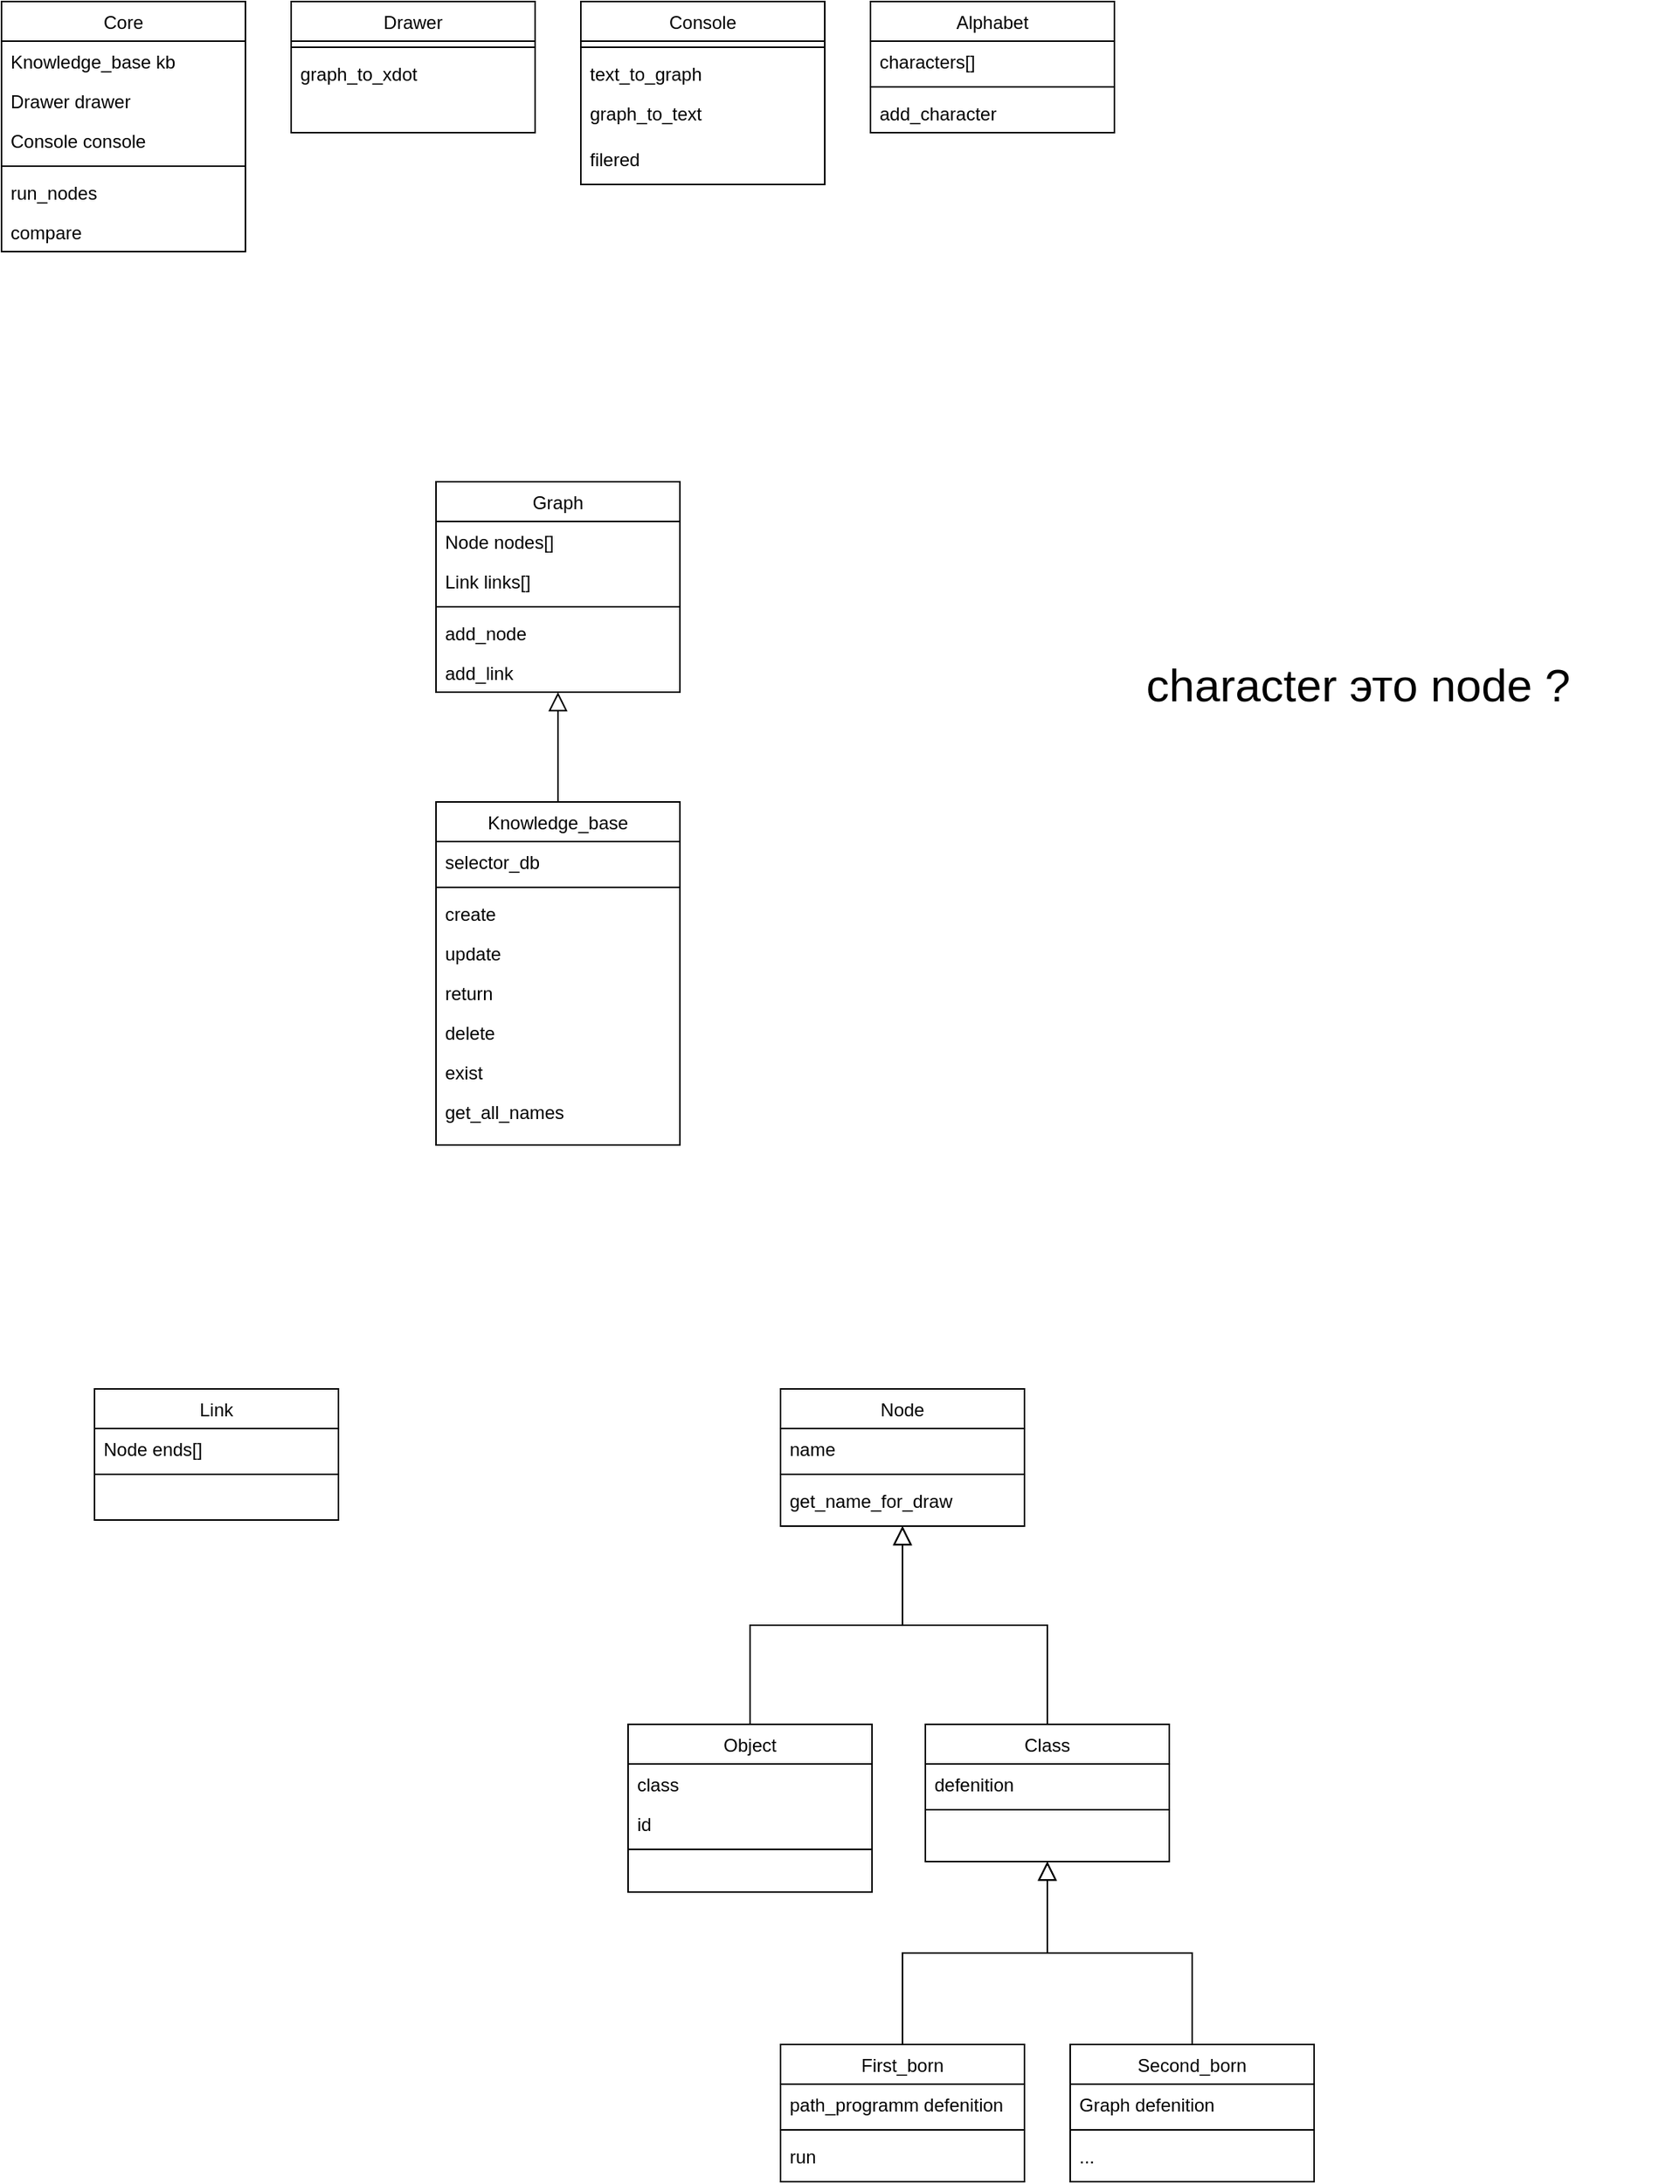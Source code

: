 <mxfile version="22.0.6" type="device">
  <diagram id="C5RBs43oDa-KdzZeNtuy" name="Page-1">
    <mxGraphModel dx="2270" dy="1300" grid="1" gridSize="10" guides="1" tooltips="1" connect="1" arrows="1" fold="1" page="1" pageScale="1" pageWidth="827" pageHeight="1169" math="0" shadow="0">
      <root>
        <mxCell id="WIyWlLk6GJQsqaUBKTNV-0" />
        <mxCell id="WIyWlLk6GJQsqaUBKTNV-1" parent="WIyWlLk6GJQsqaUBKTNV-0" />
        <mxCell id="zkfFHV4jXpPFQw0GAbJ--0" value="Node" style="swimlane;fontStyle=0;align=center;verticalAlign=top;childLayout=stackLayout;horizontal=1;startSize=26;horizontalStack=0;resizeParent=1;resizeLast=0;collapsible=1;marginBottom=0;rounded=0;shadow=0;strokeWidth=1;" parent="WIyWlLk6GJQsqaUBKTNV-1" vertex="1">
          <mxGeometry x="911" y="1330" width="160" height="90" as="geometry">
            <mxRectangle x="230" y="140" width="160" height="26" as="alternateBounds" />
          </mxGeometry>
        </mxCell>
        <mxCell id="zkfFHV4jXpPFQw0GAbJ--1" value="name" style="text;align=left;verticalAlign=top;spacingLeft=4;spacingRight=4;overflow=hidden;rotatable=0;points=[[0,0.5],[1,0.5]];portConstraint=eastwest;" parent="zkfFHV4jXpPFQw0GAbJ--0" vertex="1">
          <mxGeometry y="26" width="160" height="26" as="geometry" />
        </mxCell>
        <mxCell id="zkfFHV4jXpPFQw0GAbJ--4" value="" style="line;html=1;strokeWidth=1;align=left;verticalAlign=middle;spacingTop=-1;spacingLeft=3;spacingRight=3;rotatable=0;labelPosition=right;points=[];portConstraint=eastwest;" parent="zkfFHV4jXpPFQw0GAbJ--0" vertex="1">
          <mxGeometry y="52" width="160" height="8" as="geometry" />
        </mxCell>
        <mxCell id="zkfFHV4jXpPFQw0GAbJ--5" value="get_name_for_draw" style="text;align=left;verticalAlign=top;spacingLeft=4;spacingRight=4;overflow=hidden;rotatable=0;points=[[0,0.5],[1,0.5]];portConstraint=eastwest;" parent="zkfFHV4jXpPFQw0GAbJ--0" vertex="1">
          <mxGeometry y="60" width="160" height="26" as="geometry" />
        </mxCell>
        <mxCell id="zkfFHV4jXpPFQw0GAbJ--6" value="Object" style="swimlane;fontStyle=0;align=center;verticalAlign=top;childLayout=stackLayout;horizontal=1;startSize=26;horizontalStack=0;resizeParent=1;resizeLast=0;collapsible=1;marginBottom=0;rounded=0;shadow=0;strokeWidth=1;" parent="WIyWlLk6GJQsqaUBKTNV-1" vertex="1">
          <mxGeometry x="811" y="1550" width="160" height="110" as="geometry">
            <mxRectangle x="130" y="380" width="160" height="26" as="alternateBounds" />
          </mxGeometry>
        </mxCell>
        <mxCell id="zkfFHV4jXpPFQw0GAbJ--7" value="class" style="text;align=left;verticalAlign=top;spacingLeft=4;spacingRight=4;overflow=hidden;rotatable=0;points=[[0,0.5],[1,0.5]];portConstraint=eastwest;" parent="zkfFHV4jXpPFQw0GAbJ--6" vertex="1">
          <mxGeometry y="26" width="160" height="26" as="geometry" />
        </mxCell>
        <mxCell id="HpWQdqiVwUuw68csxTgn-6" value="id" style="text;align=left;verticalAlign=top;spacingLeft=4;spacingRight=4;overflow=hidden;rotatable=0;points=[[0,0.5],[1,0.5]];portConstraint=eastwest;" parent="zkfFHV4jXpPFQw0GAbJ--6" vertex="1">
          <mxGeometry y="52" width="160" height="26" as="geometry" />
        </mxCell>
        <mxCell id="zkfFHV4jXpPFQw0GAbJ--9" value="" style="line;html=1;strokeWidth=1;align=left;verticalAlign=middle;spacingTop=-1;spacingLeft=3;spacingRight=3;rotatable=0;labelPosition=right;points=[];portConstraint=eastwest;" parent="zkfFHV4jXpPFQw0GAbJ--6" vertex="1">
          <mxGeometry y="78" width="160" height="8" as="geometry" />
        </mxCell>
        <mxCell id="zkfFHV4jXpPFQw0GAbJ--13" value="Class" style="swimlane;fontStyle=0;align=center;verticalAlign=top;childLayout=stackLayout;horizontal=1;startSize=26;horizontalStack=0;resizeParent=1;resizeLast=0;collapsible=1;marginBottom=0;rounded=0;shadow=0;strokeWidth=1;" parent="WIyWlLk6GJQsqaUBKTNV-1" vertex="1">
          <mxGeometry x="1006" y="1550" width="160" height="90" as="geometry">
            <mxRectangle x="340" y="380" width="170" height="26" as="alternateBounds" />
          </mxGeometry>
        </mxCell>
        <mxCell id="HpWQdqiVwUuw68csxTgn-16" value="defenition" style="text;align=left;verticalAlign=top;spacingLeft=4;spacingRight=4;overflow=hidden;rotatable=0;points=[[0,0.5],[1,0.5]];portConstraint=eastwest;" parent="zkfFHV4jXpPFQw0GAbJ--13" vertex="1">
          <mxGeometry y="26" width="160" height="26" as="geometry" />
        </mxCell>
        <mxCell id="zkfFHV4jXpPFQw0GAbJ--15" value="" style="line;html=1;strokeWidth=1;align=left;verticalAlign=middle;spacingTop=-1;spacingLeft=3;spacingRight=3;rotatable=0;labelPosition=right;points=[];portConstraint=eastwest;" parent="zkfFHV4jXpPFQw0GAbJ--13" vertex="1">
          <mxGeometry y="52" width="160" height="8" as="geometry" />
        </mxCell>
        <mxCell id="HpWQdqiVwUuw68csxTgn-1" value="" style="endArrow=block;endSize=10;endFill=0;shadow=0;strokeWidth=1;rounded=0;edgeStyle=elbowEdgeStyle;elbow=vertical;entryX=0.5;entryY=1;entryDx=0;entryDy=0;exitX=0.5;exitY=0;exitDx=0;exitDy=0;" parent="WIyWlLk6GJQsqaUBKTNV-1" source="zkfFHV4jXpPFQw0GAbJ--13" target="zkfFHV4jXpPFQw0GAbJ--0" edge="1">
          <mxGeometry width="160" relative="1" as="geometry">
            <mxPoint x="981" y="1430" as="sourcePoint" />
            <mxPoint x="1131" y="1420" as="targetPoint" />
          </mxGeometry>
        </mxCell>
        <mxCell id="HpWQdqiVwUuw68csxTgn-3" value="" style="endArrow=block;endSize=10;endFill=0;shadow=0;strokeWidth=1;rounded=0;edgeStyle=elbowEdgeStyle;elbow=vertical;entryX=0.5;entryY=1;entryDx=0;entryDy=0;exitX=0.5;exitY=0;exitDx=0;exitDy=0;" parent="WIyWlLk6GJQsqaUBKTNV-1" source="zkfFHV4jXpPFQw0GAbJ--6" target="zkfFHV4jXpPFQw0GAbJ--0" edge="1">
          <mxGeometry width="160" relative="1" as="geometry">
            <mxPoint x="830.8" y="1512" as="sourcePoint" />
            <mxPoint x="830.8" y="1360" as="targetPoint" />
          </mxGeometry>
        </mxCell>
        <mxCell id="HpWQdqiVwUuw68csxTgn-7" value="Core" style="swimlane;fontStyle=0;align=center;verticalAlign=top;childLayout=stackLayout;horizontal=1;startSize=26;horizontalStack=0;resizeParent=1;resizeLast=0;collapsible=1;marginBottom=0;rounded=0;shadow=0;strokeWidth=1;" parent="WIyWlLk6GJQsqaUBKTNV-1" vertex="1">
          <mxGeometry x="400" y="420" width="160" height="164" as="geometry">
            <mxRectangle x="340" y="380" width="170" height="26" as="alternateBounds" />
          </mxGeometry>
        </mxCell>
        <mxCell id="HpWQdqiVwUuw68csxTgn-8" value="Knowledge_base kb" style="text;align=left;verticalAlign=top;spacingLeft=4;spacingRight=4;overflow=hidden;rotatable=0;points=[[0,0.5],[1,0.5]];portConstraint=eastwest;" parent="HpWQdqiVwUuw68csxTgn-7" vertex="1">
          <mxGeometry y="26" width="160" height="26" as="geometry" />
        </mxCell>
        <mxCell id="HHCs7W3VH8ZlQLv5hti0-11" value="Drawer drawer" style="text;align=left;verticalAlign=top;spacingLeft=4;spacingRight=4;overflow=hidden;rotatable=0;points=[[0,0.5],[1,0.5]];portConstraint=eastwest;" vertex="1" parent="HpWQdqiVwUuw68csxTgn-7">
          <mxGeometry y="52" width="160" height="26" as="geometry" />
        </mxCell>
        <mxCell id="HHCs7W3VH8ZlQLv5hti0-12" value="Console console" style="text;align=left;verticalAlign=top;spacingLeft=4;spacingRight=4;overflow=hidden;rotatable=0;points=[[0,0.5],[1,0.5]];portConstraint=eastwest;" vertex="1" parent="HpWQdqiVwUuw68csxTgn-7">
          <mxGeometry y="78" width="160" height="26" as="geometry" />
        </mxCell>
        <mxCell id="HpWQdqiVwUuw68csxTgn-9" value="" style="line;html=1;strokeWidth=1;align=left;verticalAlign=middle;spacingTop=-1;spacingLeft=3;spacingRight=3;rotatable=0;labelPosition=right;points=[];portConstraint=eastwest;" parent="HpWQdqiVwUuw68csxTgn-7" vertex="1">
          <mxGeometry y="104" width="160" height="8" as="geometry" />
        </mxCell>
        <mxCell id="HHCs7W3VH8ZlQLv5hti0-10" value="run_nodes" style="text;align=left;verticalAlign=top;spacingLeft=4;spacingRight=4;overflow=hidden;rotatable=0;points=[[0,0.5],[1,0.5]];portConstraint=eastwest;" vertex="1" parent="HpWQdqiVwUuw68csxTgn-7">
          <mxGeometry y="112" width="160" height="26" as="geometry" />
        </mxCell>
        <mxCell id="HHCs7W3VH8ZlQLv5hti0-13" value="compare" style="text;align=left;verticalAlign=top;spacingLeft=4;spacingRight=4;overflow=hidden;rotatable=0;points=[[0,0.5],[1,0.5]];portConstraint=eastwest;" vertex="1" parent="HpWQdqiVwUuw68csxTgn-7">
          <mxGeometry y="138" width="160" height="26" as="geometry" />
        </mxCell>
        <mxCell id="HpWQdqiVwUuw68csxTgn-17" value="Graph" style="swimlane;fontStyle=0;align=center;verticalAlign=top;childLayout=stackLayout;horizontal=1;startSize=26;horizontalStack=0;resizeParent=1;resizeLast=0;collapsible=1;marginBottom=0;rounded=0;shadow=0;strokeWidth=1;" parent="WIyWlLk6GJQsqaUBKTNV-1" vertex="1">
          <mxGeometry x="685" y="735" width="160" height="138" as="geometry">
            <mxRectangle x="340" y="380" width="170" height="26" as="alternateBounds" />
          </mxGeometry>
        </mxCell>
        <mxCell id="HpWQdqiVwUuw68csxTgn-18" value="Node nodes[]" style="text;align=left;verticalAlign=top;spacingLeft=4;spacingRight=4;overflow=hidden;rotatable=0;points=[[0,0.5],[1,0.5]];portConstraint=eastwest;" parent="HpWQdqiVwUuw68csxTgn-17" vertex="1">
          <mxGeometry y="26" width="160" height="26" as="geometry" />
        </mxCell>
        <mxCell id="HpWQdqiVwUuw68csxTgn-29" value="Link links[]" style="text;align=left;verticalAlign=top;spacingLeft=4;spacingRight=4;overflow=hidden;rotatable=0;points=[[0,0.5],[1,0.5]];portConstraint=eastwest;" parent="HpWQdqiVwUuw68csxTgn-17" vertex="1">
          <mxGeometry y="52" width="160" height="26" as="geometry" />
        </mxCell>
        <mxCell id="HpWQdqiVwUuw68csxTgn-19" value="" style="line;html=1;strokeWidth=1;align=left;verticalAlign=middle;spacingTop=-1;spacingLeft=3;spacingRight=3;rotatable=0;labelPosition=right;points=[];portConstraint=eastwest;" parent="HpWQdqiVwUuw68csxTgn-17" vertex="1">
          <mxGeometry y="78" width="160" height="8" as="geometry" />
        </mxCell>
        <mxCell id="HHCs7W3VH8ZlQLv5hti0-8" value="add_node" style="text;align=left;verticalAlign=top;spacingLeft=4;spacingRight=4;overflow=hidden;rotatable=0;points=[[0,0.5],[1,0.5]];portConstraint=eastwest;" vertex="1" parent="HpWQdqiVwUuw68csxTgn-17">
          <mxGeometry y="86" width="160" height="26" as="geometry" />
        </mxCell>
        <mxCell id="HHCs7W3VH8ZlQLv5hti0-9" value="add_link" style="text;align=left;verticalAlign=top;spacingLeft=4;spacingRight=4;overflow=hidden;rotatable=0;points=[[0,0.5],[1,0.5]];portConstraint=eastwest;" vertex="1" parent="HpWQdqiVwUuw68csxTgn-17">
          <mxGeometry y="112" width="160" height="26" as="geometry" />
        </mxCell>
        <mxCell id="HpWQdqiVwUuw68csxTgn-21" value="Alphabet" style="swimlane;fontStyle=0;align=center;verticalAlign=top;childLayout=stackLayout;horizontal=1;startSize=26;horizontalStack=0;resizeParent=1;resizeLast=0;collapsible=1;marginBottom=0;rounded=0;shadow=0;strokeWidth=1;" parent="WIyWlLk6GJQsqaUBKTNV-1" vertex="1">
          <mxGeometry x="970" y="420" width="160" height="86" as="geometry">
            <mxRectangle x="340" y="380" width="170" height="26" as="alternateBounds" />
          </mxGeometry>
        </mxCell>
        <mxCell id="HpWQdqiVwUuw68csxTgn-22" value="characters[]" style="text;align=left;verticalAlign=top;spacingLeft=4;spacingRight=4;overflow=hidden;rotatable=0;points=[[0,0.5],[1,0.5]];portConstraint=eastwest;" parent="HpWQdqiVwUuw68csxTgn-21" vertex="1">
          <mxGeometry y="26" width="160" height="26" as="geometry" />
        </mxCell>
        <mxCell id="HpWQdqiVwUuw68csxTgn-23" value="" style="line;html=1;strokeWidth=1;align=left;verticalAlign=middle;spacingTop=-1;spacingLeft=3;spacingRight=3;rotatable=0;labelPosition=right;points=[];portConstraint=eastwest;" parent="HpWQdqiVwUuw68csxTgn-21" vertex="1">
          <mxGeometry y="52" width="160" height="8" as="geometry" />
        </mxCell>
        <mxCell id="HpWQdqiVwUuw68csxTgn-24" value="add_character" style="text;align=left;verticalAlign=top;spacingLeft=4;spacingRight=4;overflow=hidden;rotatable=0;points=[[0,0.5],[1,0.5]];portConstraint=eastwest;" parent="HpWQdqiVwUuw68csxTgn-21" vertex="1">
          <mxGeometry y="60" width="160" height="26" as="geometry" />
        </mxCell>
        <mxCell id="HpWQdqiVwUuw68csxTgn-25" value="Link" style="swimlane;fontStyle=0;align=center;verticalAlign=top;childLayout=stackLayout;horizontal=1;startSize=26;horizontalStack=0;resizeParent=1;resizeLast=0;collapsible=1;marginBottom=0;rounded=0;shadow=0;strokeWidth=1;" parent="WIyWlLk6GJQsqaUBKTNV-1" vertex="1">
          <mxGeometry x="461" y="1330" width="160" height="86" as="geometry">
            <mxRectangle x="340" y="380" width="170" height="26" as="alternateBounds" />
          </mxGeometry>
        </mxCell>
        <mxCell id="HpWQdqiVwUuw68csxTgn-26" value="Node ends[]" style="text;align=left;verticalAlign=top;spacingLeft=4;spacingRight=4;overflow=hidden;rotatable=0;points=[[0,0.5],[1,0.5]];portConstraint=eastwest;" parent="HpWQdqiVwUuw68csxTgn-25" vertex="1">
          <mxGeometry y="26" width="160" height="26" as="geometry" />
        </mxCell>
        <mxCell id="HpWQdqiVwUuw68csxTgn-27" value="" style="line;html=1;strokeWidth=1;align=left;verticalAlign=middle;spacingTop=-1;spacingLeft=3;spacingRight=3;rotatable=0;labelPosition=right;points=[];portConstraint=eastwest;" parent="HpWQdqiVwUuw68csxTgn-25" vertex="1">
          <mxGeometry y="52" width="160" height="8" as="geometry" />
        </mxCell>
        <mxCell id="HpWQdqiVwUuw68csxTgn-33" value="Drawer" style="swimlane;fontStyle=0;align=center;verticalAlign=top;childLayout=stackLayout;horizontal=1;startSize=26;horizontalStack=0;resizeParent=1;resizeLast=0;collapsible=1;marginBottom=0;rounded=0;shadow=0;strokeWidth=1;" parent="WIyWlLk6GJQsqaUBKTNV-1" vertex="1">
          <mxGeometry x="590" y="420" width="160" height="86" as="geometry">
            <mxRectangle x="340" y="380" width="170" height="26" as="alternateBounds" />
          </mxGeometry>
        </mxCell>
        <mxCell id="HpWQdqiVwUuw68csxTgn-35" value="" style="line;html=1;strokeWidth=1;align=left;verticalAlign=middle;spacingTop=-1;spacingLeft=3;spacingRight=3;rotatable=0;labelPosition=right;points=[];portConstraint=eastwest;" parent="HpWQdqiVwUuw68csxTgn-33" vertex="1">
          <mxGeometry y="26" width="160" height="8" as="geometry" />
        </mxCell>
        <mxCell id="HHCs7W3VH8ZlQLv5hti0-5" value="graph_to_xdot" style="text;align=left;verticalAlign=top;spacingLeft=4;spacingRight=4;overflow=hidden;rotatable=0;points=[[0,0.5],[1,0.5]];portConstraint=eastwest;" vertex="1" parent="HpWQdqiVwUuw68csxTgn-33">
          <mxGeometry y="34" width="160" height="26" as="geometry" />
        </mxCell>
        <mxCell id="HpWQdqiVwUuw68csxTgn-36" value="Knowledge_base" style="swimlane;fontStyle=0;align=center;verticalAlign=top;childLayout=stackLayout;horizontal=1;startSize=26;horizontalStack=0;resizeParent=1;resizeLast=0;collapsible=1;marginBottom=0;rounded=0;shadow=0;strokeWidth=1;" parent="WIyWlLk6GJQsqaUBKTNV-1" vertex="1">
          <mxGeometry x="685" y="945" width="160" height="225" as="geometry">
            <mxRectangle x="340" y="380" width="170" height="26" as="alternateBounds" />
          </mxGeometry>
        </mxCell>
        <mxCell id="HHCs7W3VH8ZlQLv5hti0-19" value="selector_db" style="text;align=left;verticalAlign=top;spacingLeft=4;spacingRight=4;overflow=hidden;rotatable=0;points=[[0,0.5],[1,0.5]];portConstraint=eastwest;" vertex="1" parent="HpWQdqiVwUuw68csxTgn-36">
          <mxGeometry y="26" width="160" height="26" as="geometry" />
        </mxCell>
        <mxCell id="HpWQdqiVwUuw68csxTgn-38" value="" style="line;html=1;strokeWidth=1;align=left;verticalAlign=middle;spacingTop=-1;spacingLeft=3;spacingRight=3;rotatable=0;labelPosition=right;points=[];portConstraint=eastwest;" parent="HpWQdqiVwUuw68csxTgn-36" vertex="1">
          <mxGeometry y="52" width="160" height="8" as="geometry" />
        </mxCell>
        <mxCell id="HHCs7W3VH8ZlQLv5hti0-18" value="create" style="text;align=left;verticalAlign=top;spacingLeft=4;spacingRight=4;overflow=hidden;rotatable=0;points=[[0,0.5],[1,0.5]];portConstraint=eastwest;" vertex="1" parent="HpWQdqiVwUuw68csxTgn-36">
          <mxGeometry y="60" width="160" height="26" as="geometry" />
        </mxCell>
        <mxCell id="HHCs7W3VH8ZlQLv5hti0-21" value="update" style="text;align=left;verticalAlign=top;spacingLeft=4;spacingRight=4;overflow=hidden;rotatable=0;points=[[0,0.5],[1,0.5]];portConstraint=eastwest;" vertex="1" parent="HpWQdqiVwUuw68csxTgn-36">
          <mxGeometry y="86" width="160" height="26" as="geometry" />
        </mxCell>
        <mxCell id="HHCs7W3VH8ZlQLv5hti0-20" value="return" style="text;align=left;verticalAlign=top;spacingLeft=4;spacingRight=4;overflow=hidden;rotatable=0;points=[[0,0.5],[1,0.5]];portConstraint=eastwest;" vertex="1" parent="HpWQdqiVwUuw68csxTgn-36">
          <mxGeometry y="112" width="160" height="26" as="geometry" />
        </mxCell>
        <mxCell id="HHCs7W3VH8ZlQLv5hti0-22" value="delete" style="text;align=left;verticalAlign=top;spacingLeft=4;spacingRight=4;overflow=hidden;rotatable=0;points=[[0,0.5],[1,0.5]];portConstraint=eastwest;" vertex="1" parent="HpWQdqiVwUuw68csxTgn-36">
          <mxGeometry y="138" width="160" height="26" as="geometry" />
        </mxCell>
        <mxCell id="HHCs7W3VH8ZlQLv5hti0-23" value="exist" style="text;align=left;verticalAlign=top;spacingLeft=4;spacingRight=4;overflow=hidden;rotatable=0;points=[[0,0.5],[1,0.5]];portConstraint=eastwest;" vertex="1" parent="HpWQdqiVwUuw68csxTgn-36">
          <mxGeometry y="164" width="160" height="26" as="geometry" />
        </mxCell>
        <mxCell id="HHCs7W3VH8ZlQLv5hti0-24" value="get_all_names" style="text;align=left;verticalAlign=top;spacingLeft=4;spacingRight=4;overflow=hidden;rotatable=0;points=[[0,0.5],[1,0.5]];portConstraint=eastwest;" vertex="1" parent="HpWQdqiVwUuw68csxTgn-36">
          <mxGeometry y="190" width="160" height="26" as="geometry" />
        </mxCell>
        <mxCell id="HpWQdqiVwUuw68csxTgn-40" value="First_born" style="swimlane;fontStyle=0;align=center;verticalAlign=top;childLayout=stackLayout;horizontal=1;startSize=26;horizontalStack=0;resizeParent=1;resizeLast=0;collapsible=1;marginBottom=0;rounded=0;shadow=0;strokeWidth=1;" parent="WIyWlLk6GJQsqaUBKTNV-1" vertex="1">
          <mxGeometry x="911" y="1760" width="160" height="90" as="geometry">
            <mxRectangle x="340" y="380" width="170" height="26" as="alternateBounds" />
          </mxGeometry>
        </mxCell>
        <mxCell id="HpWQdqiVwUuw68csxTgn-39" value="path_programm defenition" style="text;align=left;verticalAlign=top;spacingLeft=4;spacingRight=4;overflow=hidden;rotatable=0;points=[[0,0.5],[1,0.5]];portConstraint=eastwest;" parent="HpWQdqiVwUuw68csxTgn-40" vertex="1">
          <mxGeometry y="26" width="160" height="26" as="geometry" />
        </mxCell>
        <mxCell id="HpWQdqiVwUuw68csxTgn-43" value="" style="line;html=1;strokeWidth=1;align=left;verticalAlign=middle;spacingTop=-1;spacingLeft=3;spacingRight=3;rotatable=0;labelPosition=right;points=[];portConstraint=eastwest;" parent="HpWQdqiVwUuw68csxTgn-40" vertex="1">
          <mxGeometry y="52" width="160" height="8" as="geometry" />
        </mxCell>
        <mxCell id="HHCs7W3VH8ZlQLv5hti0-25" value="run" style="text;align=left;verticalAlign=top;spacingLeft=4;spacingRight=4;overflow=hidden;rotatable=0;points=[[0,0.5],[1,0.5]];portConstraint=eastwest;" vertex="1" parent="HpWQdqiVwUuw68csxTgn-40">
          <mxGeometry y="60" width="160" height="26" as="geometry" />
        </mxCell>
        <mxCell id="HHCs7W3VH8ZlQLv5hti0-1" value="Console" style="swimlane;fontStyle=0;align=center;verticalAlign=top;childLayout=stackLayout;horizontal=1;startSize=26;horizontalStack=0;resizeParent=1;resizeLast=0;collapsible=1;marginBottom=0;rounded=0;shadow=0;strokeWidth=1;" vertex="1" parent="WIyWlLk6GJQsqaUBKTNV-1">
          <mxGeometry x="780" y="420" width="160" height="120" as="geometry">
            <mxRectangle x="340" y="380" width="170" height="26" as="alternateBounds" />
          </mxGeometry>
        </mxCell>
        <mxCell id="HHCs7W3VH8ZlQLv5hti0-3" value="" style="line;html=1;strokeWidth=1;align=left;verticalAlign=middle;spacingTop=-1;spacingLeft=3;spacingRight=3;rotatable=0;labelPosition=right;points=[];portConstraint=eastwest;" vertex="1" parent="HHCs7W3VH8ZlQLv5hti0-1">
          <mxGeometry y="26" width="160" height="8" as="geometry" />
        </mxCell>
        <mxCell id="HHCs7W3VH8ZlQLv5hti0-4" value="text_to_graph" style="text;align=left;verticalAlign=top;spacingLeft=4;spacingRight=4;overflow=hidden;rotatable=0;points=[[0,0.5],[1,0.5]];portConstraint=eastwest;" vertex="1" parent="HHCs7W3VH8ZlQLv5hti0-1">
          <mxGeometry y="34" width="160" height="26" as="geometry" />
        </mxCell>
        <mxCell id="HHCs7W3VH8ZlQLv5hti0-7" value="graph_to_text" style="text;align=left;verticalAlign=top;spacingLeft=4;spacingRight=4;overflow=hidden;rotatable=0;points=[[0,0.5],[1,0.5]];portConstraint=eastwest;" vertex="1" parent="HHCs7W3VH8ZlQLv5hti0-1">
          <mxGeometry y="60" width="160" height="30" as="geometry" />
        </mxCell>
        <mxCell id="HHCs7W3VH8ZlQLv5hti0-34" value="filered" style="text;align=left;verticalAlign=top;spacingLeft=4;spacingRight=4;overflow=hidden;rotatable=0;points=[[0,0.5],[1,0.5]];portConstraint=eastwest;" vertex="1" parent="HHCs7W3VH8ZlQLv5hti0-1">
          <mxGeometry y="90" width="160" height="30" as="geometry" />
        </mxCell>
        <mxCell id="HHCs7W3VH8ZlQLv5hti0-26" value="" style="endArrow=block;endSize=10;endFill=0;shadow=0;strokeWidth=1;rounded=0;edgeStyle=elbowEdgeStyle;elbow=vertical;exitX=0.5;exitY=0;exitDx=0;exitDy=0;entryX=0.5;entryY=1;entryDx=0;entryDy=0;" edge="1" parent="WIyWlLk6GJQsqaUBKTNV-1" source="HpWQdqiVwUuw68csxTgn-40" target="zkfFHV4jXpPFQw0GAbJ--13">
          <mxGeometry width="160" relative="1" as="geometry">
            <mxPoint x="1096" y="1560" as="sourcePoint" />
            <mxPoint x="1036" y="1680" as="targetPoint" />
          </mxGeometry>
        </mxCell>
        <mxCell id="HHCs7W3VH8ZlQLv5hti0-27" value="Second_born" style="swimlane;fontStyle=0;align=center;verticalAlign=top;childLayout=stackLayout;horizontal=1;startSize=26;horizontalStack=0;resizeParent=1;resizeLast=0;collapsible=1;marginBottom=0;rounded=0;shadow=0;strokeWidth=1;" vertex="1" parent="WIyWlLk6GJQsqaUBKTNV-1">
          <mxGeometry x="1101" y="1760" width="160" height="90" as="geometry">
            <mxRectangle x="340" y="380" width="170" height="26" as="alternateBounds" />
          </mxGeometry>
        </mxCell>
        <mxCell id="HHCs7W3VH8ZlQLv5hti0-28" value="Graph defenition" style="text;align=left;verticalAlign=top;spacingLeft=4;spacingRight=4;overflow=hidden;rotatable=0;points=[[0,0.5],[1,0.5]];portConstraint=eastwest;" vertex="1" parent="HHCs7W3VH8ZlQLv5hti0-27">
          <mxGeometry y="26" width="160" height="26" as="geometry" />
        </mxCell>
        <mxCell id="HHCs7W3VH8ZlQLv5hti0-29" value="" style="line;html=1;strokeWidth=1;align=left;verticalAlign=middle;spacingTop=-1;spacingLeft=3;spacingRight=3;rotatable=0;labelPosition=right;points=[];portConstraint=eastwest;" vertex="1" parent="HHCs7W3VH8ZlQLv5hti0-27">
          <mxGeometry y="52" width="160" height="8" as="geometry" />
        </mxCell>
        <mxCell id="HHCs7W3VH8ZlQLv5hti0-30" value="..." style="text;align=left;verticalAlign=top;spacingLeft=4;spacingRight=4;overflow=hidden;rotatable=0;points=[[0,0.5],[1,0.5]];portConstraint=eastwest;" vertex="1" parent="HHCs7W3VH8ZlQLv5hti0-27">
          <mxGeometry y="60" width="160" height="26" as="geometry" />
        </mxCell>
        <mxCell id="HHCs7W3VH8ZlQLv5hti0-31" value="" style="endArrow=block;endSize=10;endFill=0;shadow=0;strokeWidth=1;rounded=0;edgeStyle=elbowEdgeStyle;elbow=vertical;exitX=0.5;exitY=0;exitDx=0;exitDy=0;entryX=0.5;entryY=1;entryDx=0;entryDy=0;" edge="1" parent="WIyWlLk6GJQsqaUBKTNV-1" source="HHCs7W3VH8ZlQLv5hti0-27" target="zkfFHV4jXpPFQw0GAbJ--13">
          <mxGeometry width="160" relative="1" as="geometry">
            <mxPoint x="970" y="1770" as="sourcePoint" />
            <mxPoint x="1206" y="1640" as="targetPoint" />
          </mxGeometry>
        </mxCell>
        <mxCell id="HHCs7W3VH8ZlQLv5hti0-32" value="" style="endArrow=block;endSize=10;endFill=0;shadow=0;strokeWidth=1;rounded=0;edgeStyle=elbowEdgeStyle;elbow=vertical;exitX=0.5;exitY=0;exitDx=0;exitDy=0;" edge="1" parent="WIyWlLk6GJQsqaUBKTNV-1" source="HpWQdqiVwUuw68csxTgn-36" target="HHCs7W3VH8ZlQLv5hti0-9">
          <mxGeometry width="160" relative="1" as="geometry">
            <mxPoint x="655" y="585" as="sourcePoint" />
            <mxPoint x="775" y="895" as="targetPoint" />
          </mxGeometry>
        </mxCell>
        <mxCell id="HHCs7W3VH8ZlQLv5hti0-37" value="&lt;span style=&quot;font-size: 30px;&quot;&gt;character это node ?&lt;/span&gt;" style="text;html=1;strokeColor=none;fillColor=none;align=center;verticalAlign=middle;whiteSpace=wrap;rounded=0;" vertex="1" parent="WIyWlLk6GJQsqaUBKTNV-1">
          <mxGeometry x="1080" y="735" width="420" height="265" as="geometry" />
        </mxCell>
      </root>
    </mxGraphModel>
  </diagram>
</mxfile>
